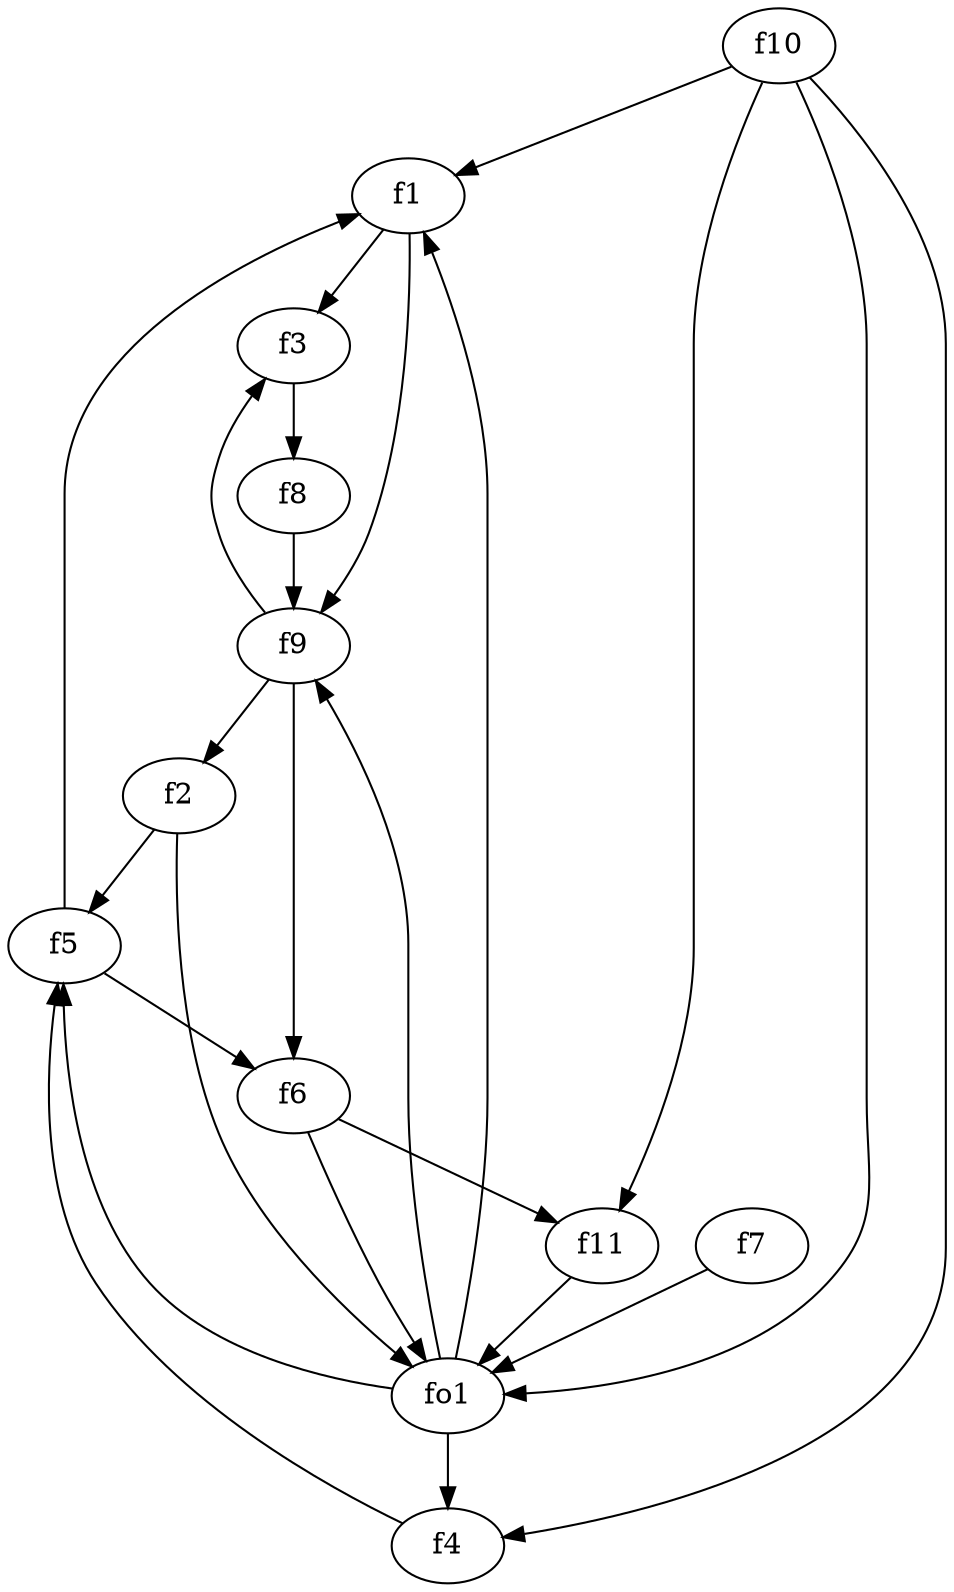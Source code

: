 strict digraph  {
f1;
f2;
f3;
f4;
f5;
f6;
f7;
f8;
f9;
f10;
f11;
fo1;
f1 -> f9  [weight=2];
f1 -> f3  [weight=2];
f2 -> fo1  [weight=2];
f2 -> f5  [weight=2];
f3 -> f8  [weight=2];
f4 -> f5  [weight=2];
f5 -> f1  [weight=2];
f5 -> f6  [weight=2];
f6 -> f11  [weight=2];
f6 -> fo1  [weight=2];
f7 -> fo1  [weight=2];
f8 -> f9  [weight=2];
f9 -> f3  [weight=2];
f9 -> f2  [weight=2];
f9 -> f6  [weight=2];
f10 -> fo1  [weight=2];
f10 -> f4  [weight=2];
f10 -> f11  [weight=2];
f10 -> f1  [weight=2];
f11 -> fo1  [weight=2];
fo1 -> f5  [weight=2];
fo1 -> f4  [weight=2];
fo1 -> f9  [weight=2];
fo1 -> f1  [weight=2];
}
